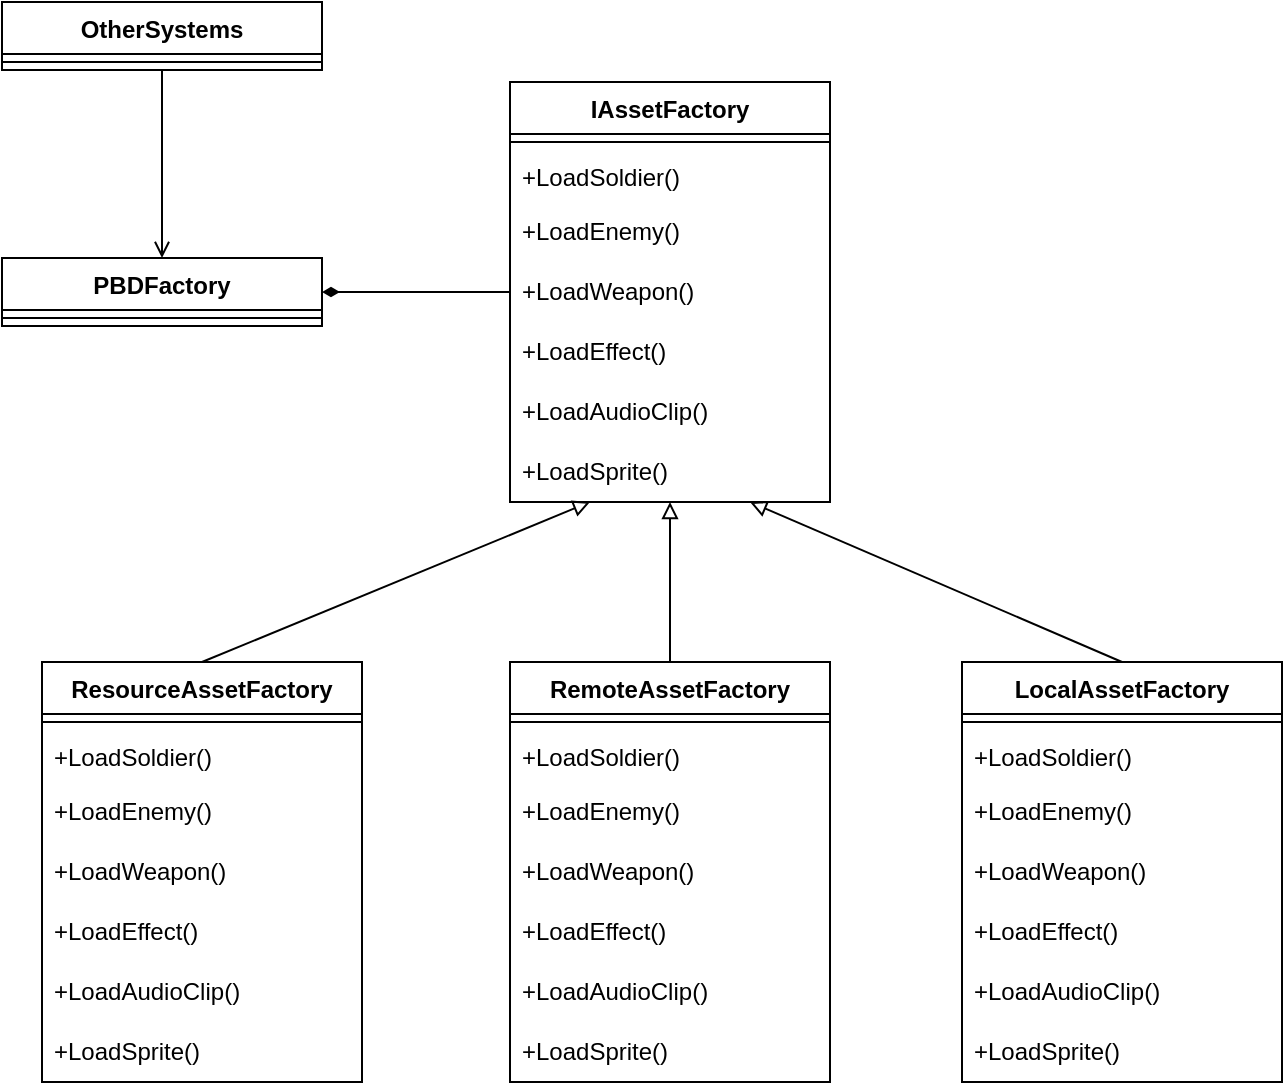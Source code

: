 <mxfile version="22.1.11" type="device">
  <diagram name="第 1 页" id="g1n8n51PdztZq1jEJeeL">
    <mxGraphModel dx="1098" dy="828" grid="1" gridSize="10" guides="1" tooltips="1" connect="1" arrows="1" fold="1" page="1" pageScale="1" pageWidth="827" pageHeight="1169" math="0" shadow="0">
      <root>
        <mxCell id="0" />
        <mxCell id="1" parent="0" />
        <mxCell id="lS8r_42K6CeIt3bEVWHj-1" value="IAssetFactory" style="swimlane;fontStyle=1;align=center;verticalAlign=top;childLayout=stackLayout;horizontal=1;startSize=26;horizontalStack=0;resizeParent=1;resizeParentMax=0;resizeLast=0;collapsible=1;marginBottom=0;whiteSpace=wrap;html=1;" vertex="1" parent="1">
          <mxGeometry x="334" y="210" width="160" height="210" as="geometry" />
        </mxCell>
        <mxCell id="lS8r_42K6CeIt3bEVWHj-3" value="" style="line;strokeWidth=1;fillColor=none;align=left;verticalAlign=middle;spacingTop=-1;spacingLeft=3;spacingRight=3;rotatable=0;labelPosition=right;points=[];portConstraint=eastwest;strokeColor=inherit;" vertex="1" parent="lS8r_42K6CeIt3bEVWHj-1">
          <mxGeometry y="26" width="160" height="8" as="geometry" />
        </mxCell>
        <mxCell id="lS8r_42K6CeIt3bEVWHj-4" value="+LoadSoldier()" style="text;strokeColor=none;fillColor=none;align=left;verticalAlign=top;spacingLeft=4;spacingRight=4;overflow=hidden;rotatable=0;points=[[0,0.5],[1,0.5]];portConstraint=eastwest;whiteSpace=wrap;html=1;" vertex="1" parent="lS8r_42K6CeIt3bEVWHj-1">
          <mxGeometry y="34" width="160" height="26" as="geometry" />
        </mxCell>
        <mxCell id="lS8r_42K6CeIt3bEVWHj-5" value="+LoadEnemy()" style="text;html=1;strokeColor=none;fillColor=none;align=left;verticalAlign=middle;whiteSpace=wrap;rounded=0;spacingLeft=4;spacingRight=4;" vertex="1" parent="lS8r_42K6CeIt3bEVWHj-1">
          <mxGeometry y="60" width="160" height="30" as="geometry" />
        </mxCell>
        <mxCell id="lS8r_42K6CeIt3bEVWHj-8" value="+LoadWeapon()" style="text;html=1;strokeColor=none;fillColor=none;align=left;verticalAlign=middle;whiteSpace=wrap;rounded=0;spacingLeft=4;spacingRight=4;" vertex="1" parent="lS8r_42K6CeIt3bEVWHj-1">
          <mxGeometry y="90" width="160" height="30" as="geometry" />
        </mxCell>
        <mxCell id="lS8r_42K6CeIt3bEVWHj-10" value="+LoadEffect()" style="text;html=1;strokeColor=none;fillColor=none;align=left;verticalAlign=middle;whiteSpace=wrap;rounded=0;spacingLeft=4;spacingRight=4;" vertex="1" parent="lS8r_42K6CeIt3bEVWHj-1">
          <mxGeometry y="120" width="160" height="30" as="geometry" />
        </mxCell>
        <mxCell id="lS8r_42K6CeIt3bEVWHj-11" value="+LoadAudioClip()" style="text;html=1;strokeColor=none;fillColor=none;align=left;verticalAlign=middle;whiteSpace=wrap;rounded=0;spacingLeft=4;spacingRight=4;" vertex="1" parent="lS8r_42K6CeIt3bEVWHj-1">
          <mxGeometry y="150" width="160" height="30" as="geometry" />
        </mxCell>
        <mxCell id="lS8r_42K6CeIt3bEVWHj-12" value="+LoadSprite()" style="text;html=1;strokeColor=none;fillColor=none;align=left;verticalAlign=middle;whiteSpace=wrap;rounded=0;spacingLeft=4;spacingRight=4;" vertex="1" parent="lS8r_42K6CeIt3bEVWHj-1">
          <mxGeometry y="180" width="160" height="30" as="geometry" />
        </mxCell>
        <mxCell id="lS8r_42K6CeIt3bEVWHj-59" style="rounded=0;orthogonalLoop=1;jettySize=auto;html=1;exitX=0.5;exitY=0;exitDx=0;exitDy=0;entryX=0.5;entryY=1;entryDx=0;entryDy=0;endArrow=block;endFill=0;" edge="1" parent="1" source="lS8r_42K6CeIt3bEVWHj-13" target="lS8r_42K6CeIt3bEVWHj-12">
          <mxGeometry relative="1" as="geometry" />
        </mxCell>
        <mxCell id="lS8r_42K6CeIt3bEVWHj-13" value="RemoteAssetFactory" style="swimlane;fontStyle=1;align=center;verticalAlign=top;childLayout=stackLayout;horizontal=1;startSize=26;horizontalStack=0;resizeParent=1;resizeParentMax=0;resizeLast=0;collapsible=1;marginBottom=0;whiteSpace=wrap;html=1;" vertex="1" parent="1">
          <mxGeometry x="334" y="500" width="160" height="210" as="geometry" />
        </mxCell>
        <mxCell id="lS8r_42K6CeIt3bEVWHj-14" value="" style="line;strokeWidth=1;fillColor=none;align=left;verticalAlign=middle;spacingTop=-1;spacingLeft=3;spacingRight=3;rotatable=0;labelPosition=right;points=[];portConstraint=eastwest;strokeColor=inherit;" vertex="1" parent="lS8r_42K6CeIt3bEVWHj-13">
          <mxGeometry y="26" width="160" height="8" as="geometry" />
        </mxCell>
        <mxCell id="lS8r_42K6CeIt3bEVWHj-15" value="+LoadSoldier()" style="text;strokeColor=none;fillColor=none;align=left;verticalAlign=top;spacingLeft=4;spacingRight=4;overflow=hidden;rotatable=0;points=[[0,0.5],[1,0.5]];portConstraint=eastwest;whiteSpace=wrap;html=1;" vertex="1" parent="lS8r_42K6CeIt3bEVWHj-13">
          <mxGeometry y="34" width="160" height="26" as="geometry" />
        </mxCell>
        <mxCell id="lS8r_42K6CeIt3bEVWHj-16" value="+LoadEnemy()" style="text;html=1;strokeColor=none;fillColor=none;align=left;verticalAlign=middle;whiteSpace=wrap;rounded=0;spacingLeft=4;spacingRight=4;" vertex="1" parent="lS8r_42K6CeIt3bEVWHj-13">
          <mxGeometry y="60" width="160" height="30" as="geometry" />
        </mxCell>
        <mxCell id="lS8r_42K6CeIt3bEVWHj-17" value="+LoadWeapon()" style="text;html=1;strokeColor=none;fillColor=none;align=left;verticalAlign=middle;whiteSpace=wrap;rounded=0;spacingLeft=4;spacingRight=4;" vertex="1" parent="lS8r_42K6CeIt3bEVWHj-13">
          <mxGeometry y="90" width="160" height="30" as="geometry" />
        </mxCell>
        <mxCell id="lS8r_42K6CeIt3bEVWHj-18" value="+LoadEffect()" style="text;html=1;strokeColor=none;fillColor=none;align=left;verticalAlign=middle;whiteSpace=wrap;rounded=0;spacingLeft=4;spacingRight=4;" vertex="1" parent="lS8r_42K6CeIt3bEVWHj-13">
          <mxGeometry y="120" width="160" height="30" as="geometry" />
        </mxCell>
        <mxCell id="lS8r_42K6CeIt3bEVWHj-19" value="+LoadAudioClip()" style="text;html=1;strokeColor=none;fillColor=none;align=left;verticalAlign=middle;whiteSpace=wrap;rounded=0;spacingLeft=4;spacingRight=4;" vertex="1" parent="lS8r_42K6CeIt3bEVWHj-13">
          <mxGeometry y="150" width="160" height="30" as="geometry" />
        </mxCell>
        <mxCell id="lS8r_42K6CeIt3bEVWHj-20" value="+LoadSprite()" style="text;html=1;strokeColor=none;fillColor=none;align=left;verticalAlign=middle;whiteSpace=wrap;rounded=0;spacingLeft=4;spacingRight=4;" vertex="1" parent="lS8r_42K6CeIt3bEVWHj-13">
          <mxGeometry y="180" width="160" height="30" as="geometry" />
        </mxCell>
        <mxCell id="lS8r_42K6CeIt3bEVWHj-61" style="edgeStyle=none;rounded=0;orthogonalLoop=1;jettySize=auto;html=1;exitX=0.5;exitY=0;exitDx=0;exitDy=0;entryX=0.75;entryY=1;entryDx=0;entryDy=0;endArrow=block;endFill=0;" edge="1" parent="1" source="lS8r_42K6CeIt3bEVWHj-21" target="lS8r_42K6CeIt3bEVWHj-12">
          <mxGeometry relative="1" as="geometry" />
        </mxCell>
        <mxCell id="lS8r_42K6CeIt3bEVWHj-21" value="LocalAssetFactory" style="swimlane;fontStyle=1;align=center;verticalAlign=top;childLayout=stackLayout;horizontal=1;startSize=26;horizontalStack=0;resizeParent=1;resizeParentMax=0;resizeLast=0;collapsible=1;marginBottom=0;whiteSpace=wrap;html=1;" vertex="1" parent="1">
          <mxGeometry x="560" y="500" width="160" height="210" as="geometry" />
        </mxCell>
        <mxCell id="lS8r_42K6CeIt3bEVWHj-22" value="" style="line;strokeWidth=1;fillColor=none;align=left;verticalAlign=middle;spacingTop=-1;spacingLeft=3;spacingRight=3;rotatable=0;labelPosition=right;points=[];portConstraint=eastwest;strokeColor=inherit;" vertex="1" parent="lS8r_42K6CeIt3bEVWHj-21">
          <mxGeometry y="26" width="160" height="8" as="geometry" />
        </mxCell>
        <mxCell id="lS8r_42K6CeIt3bEVWHj-23" value="+LoadSoldier()" style="text;strokeColor=none;fillColor=none;align=left;verticalAlign=top;spacingLeft=4;spacingRight=4;overflow=hidden;rotatable=0;points=[[0,0.5],[1,0.5]];portConstraint=eastwest;whiteSpace=wrap;html=1;" vertex="1" parent="lS8r_42K6CeIt3bEVWHj-21">
          <mxGeometry y="34" width="160" height="26" as="geometry" />
        </mxCell>
        <mxCell id="lS8r_42K6CeIt3bEVWHj-24" value="+LoadEnemy()" style="text;html=1;strokeColor=none;fillColor=none;align=left;verticalAlign=middle;whiteSpace=wrap;rounded=0;spacingLeft=4;spacingRight=4;" vertex="1" parent="lS8r_42K6CeIt3bEVWHj-21">
          <mxGeometry y="60" width="160" height="30" as="geometry" />
        </mxCell>
        <mxCell id="lS8r_42K6CeIt3bEVWHj-25" value="+LoadWeapon()" style="text;html=1;strokeColor=none;fillColor=none;align=left;verticalAlign=middle;whiteSpace=wrap;rounded=0;spacingLeft=4;spacingRight=4;" vertex="1" parent="lS8r_42K6CeIt3bEVWHj-21">
          <mxGeometry y="90" width="160" height="30" as="geometry" />
        </mxCell>
        <mxCell id="lS8r_42K6CeIt3bEVWHj-26" value="+LoadEffect()" style="text;html=1;strokeColor=none;fillColor=none;align=left;verticalAlign=middle;whiteSpace=wrap;rounded=0;spacingLeft=4;spacingRight=4;" vertex="1" parent="lS8r_42K6CeIt3bEVWHj-21">
          <mxGeometry y="120" width="160" height="30" as="geometry" />
        </mxCell>
        <mxCell id="lS8r_42K6CeIt3bEVWHj-27" value="+LoadAudioClip()" style="text;html=1;strokeColor=none;fillColor=none;align=left;verticalAlign=middle;whiteSpace=wrap;rounded=0;spacingLeft=4;spacingRight=4;" vertex="1" parent="lS8r_42K6CeIt3bEVWHj-21">
          <mxGeometry y="150" width="160" height="30" as="geometry" />
        </mxCell>
        <mxCell id="lS8r_42K6CeIt3bEVWHj-28" value="+LoadSprite()" style="text;html=1;strokeColor=none;fillColor=none;align=left;verticalAlign=middle;whiteSpace=wrap;rounded=0;spacingLeft=4;spacingRight=4;" vertex="1" parent="lS8r_42K6CeIt3bEVWHj-21">
          <mxGeometry y="180" width="160" height="30" as="geometry" />
        </mxCell>
        <mxCell id="lS8r_42K6CeIt3bEVWHj-62" style="edgeStyle=none;rounded=0;orthogonalLoop=1;jettySize=auto;html=1;exitX=0.5;exitY=0;exitDx=0;exitDy=0;entryX=0.25;entryY=1;entryDx=0;entryDy=0;endArrow=block;endFill=0;" edge="1" parent="1" source="lS8r_42K6CeIt3bEVWHj-45" target="lS8r_42K6CeIt3bEVWHj-12">
          <mxGeometry relative="1" as="geometry" />
        </mxCell>
        <mxCell id="lS8r_42K6CeIt3bEVWHj-45" value="ResourceAssetFactory" style="swimlane;fontStyle=1;align=center;verticalAlign=top;childLayout=stackLayout;horizontal=1;startSize=26;horizontalStack=0;resizeParent=1;resizeParentMax=0;resizeLast=0;collapsible=1;marginBottom=0;whiteSpace=wrap;html=1;" vertex="1" parent="1">
          <mxGeometry x="100" y="500" width="160" height="210" as="geometry" />
        </mxCell>
        <mxCell id="lS8r_42K6CeIt3bEVWHj-46" value="" style="line;strokeWidth=1;fillColor=none;align=left;verticalAlign=middle;spacingTop=-1;spacingLeft=3;spacingRight=3;rotatable=0;labelPosition=right;points=[];portConstraint=eastwest;strokeColor=inherit;" vertex="1" parent="lS8r_42K6CeIt3bEVWHj-45">
          <mxGeometry y="26" width="160" height="8" as="geometry" />
        </mxCell>
        <mxCell id="lS8r_42K6CeIt3bEVWHj-47" value="+LoadSoldier()" style="text;strokeColor=none;fillColor=none;align=left;verticalAlign=top;spacingLeft=4;spacingRight=4;overflow=hidden;rotatable=0;points=[[0,0.5],[1,0.5]];portConstraint=eastwest;whiteSpace=wrap;html=1;" vertex="1" parent="lS8r_42K6CeIt3bEVWHj-45">
          <mxGeometry y="34" width="160" height="26" as="geometry" />
        </mxCell>
        <mxCell id="lS8r_42K6CeIt3bEVWHj-48" value="+LoadEnemy()" style="text;html=1;strokeColor=none;fillColor=none;align=left;verticalAlign=middle;whiteSpace=wrap;rounded=0;spacingLeft=4;spacingRight=4;" vertex="1" parent="lS8r_42K6CeIt3bEVWHj-45">
          <mxGeometry y="60" width="160" height="30" as="geometry" />
        </mxCell>
        <mxCell id="lS8r_42K6CeIt3bEVWHj-49" value="+LoadWeapon()" style="text;html=1;strokeColor=none;fillColor=none;align=left;verticalAlign=middle;whiteSpace=wrap;rounded=0;spacingLeft=4;spacingRight=4;" vertex="1" parent="lS8r_42K6CeIt3bEVWHj-45">
          <mxGeometry y="90" width="160" height="30" as="geometry" />
        </mxCell>
        <mxCell id="lS8r_42K6CeIt3bEVWHj-50" value="+LoadEffect()" style="text;html=1;strokeColor=none;fillColor=none;align=left;verticalAlign=middle;whiteSpace=wrap;rounded=0;spacingLeft=4;spacingRight=4;" vertex="1" parent="lS8r_42K6CeIt3bEVWHj-45">
          <mxGeometry y="120" width="160" height="30" as="geometry" />
        </mxCell>
        <mxCell id="lS8r_42K6CeIt3bEVWHj-51" value="+LoadAudioClip()" style="text;html=1;strokeColor=none;fillColor=none;align=left;verticalAlign=middle;whiteSpace=wrap;rounded=0;spacingLeft=4;spacingRight=4;" vertex="1" parent="lS8r_42K6CeIt3bEVWHj-45">
          <mxGeometry y="150" width="160" height="30" as="geometry" />
        </mxCell>
        <mxCell id="lS8r_42K6CeIt3bEVWHj-52" value="+LoadSprite()" style="text;html=1;strokeColor=none;fillColor=none;align=left;verticalAlign=middle;whiteSpace=wrap;rounded=0;spacingLeft=4;spacingRight=4;" vertex="1" parent="lS8r_42K6CeIt3bEVWHj-45">
          <mxGeometry y="180" width="160" height="30" as="geometry" />
        </mxCell>
        <mxCell id="lS8r_42K6CeIt3bEVWHj-53" value="PBDFactory" style="swimlane;fontStyle=1;align=center;verticalAlign=top;childLayout=stackLayout;horizontal=1;startSize=26;horizontalStack=0;resizeParent=1;resizeParentMax=0;resizeLast=0;collapsible=1;marginBottom=0;whiteSpace=wrap;html=1;" vertex="1" parent="1">
          <mxGeometry x="80" y="298" width="160" height="34" as="geometry" />
        </mxCell>
        <mxCell id="lS8r_42K6CeIt3bEVWHj-55" value="" style="line;strokeWidth=1;fillColor=none;align=left;verticalAlign=middle;spacingTop=-1;spacingLeft=3;spacingRight=3;rotatable=0;labelPosition=right;points=[];portConstraint=eastwest;strokeColor=inherit;" vertex="1" parent="lS8r_42K6CeIt3bEVWHj-53">
          <mxGeometry y="26" width="160" height="8" as="geometry" />
        </mxCell>
        <mxCell id="lS8r_42K6CeIt3bEVWHj-63" style="edgeStyle=none;rounded=0;orthogonalLoop=1;jettySize=auto;html=1;exitX=0.5;exitY=1;exitDx=0;exitDy=0;entryX=0.5;entryY=0;entryDx=0;entryDy=0;endArrow=open;endFill=0;" edge="1" parent="1" source="lS8r_42K6CeIt3bEVWHj-57" target="lS8r_42K6CeIt3bEVWHj-53">
          <mxGeometry relative="1" as="geometry" />
        </mxCell>
        <mxCell id="lS8r_42K6CeIt3bEVWHj-57" value="OtherSystems" style="swimlane;fontStyle=1;align=center;verticalAlign=top;childLayout=stackLayout;horizontal=1;startSize=26;horizontalStack=0;resizeParent=1;resizeParentMax=0;resizeLast=0;collapsible=1;marginBottom=0;whiteSpace=wrap;html=1;" vertex="1" parent="1">
          <mxGeometry x="80" y="170" width="160" height="34" as="geometry" />
        </mxCell>
        <mxCell id="lS8r_42K6CeIt3bEVWHj-58" value="" style="line;strokeWidth=1;fillColor=none;align=left;verticalAlign=middle;spacingTop=-1;spacingLeft=3;spacingRight=3;rotatable=0;labelPosition=right;points=[];portConstraint=eastwest;strokeColor=inherit;" vertex="1" parent="lS8r_42K6CeIt3bEVWHj-57">
          <mxGeometry y="26" width="160" height="8" as="geometry" />
        </mxCell>
        <mxCell id="lS8r_42K6CeIt3bEVWHj-65" style="edgeStyle=none;rounded=0;orthogonalLoop=1;jettySize=auto;html=1;exitX=0;exitY=0.5;exitDx=0;exitDy=0;entryX=1;entryY=0.5;entryDx=0;entryDy=0;endArrow=diamondThin;endFill=1;" edge="1" parent="1" source="lS8r_42K6CeIt3bEVWHj-8" target="lS8r_42K6CeIt3bEVWHj-53">
          <mxGeometry relative="1" as="geometry" />
        </mxCell>
      </root>
    </mxGraphModel>
  </diagram>
</mxfile>

